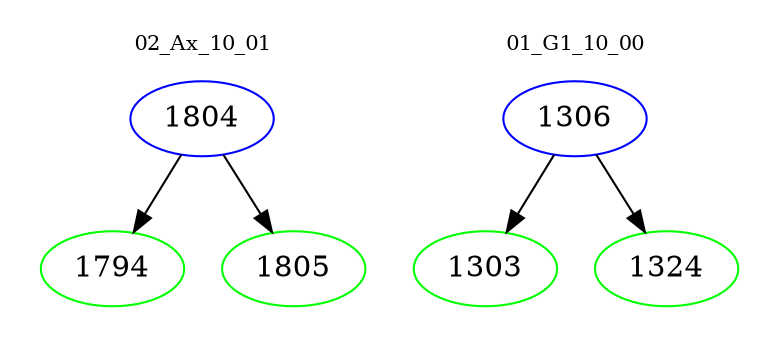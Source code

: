 digraph{
subgraph cluster_0 {
color = white
label = "02_Ax_10_01";
fontsize=10;
T0_1804 [label="1804", color="blue"]
T0_1804 -> T0_1794 [color="black"]
T0_1794 [label="1794", color="green"]
T0_1804 -> T0_1805 [color="black"]
T0_1805 [label="1805", color="green"]
}
subgraph cluster_1 {
color = white
label = "01_G1_10_00";
fontsize=10;
T1_1306 [label="1306", color="blue"]
T1_1306 -> T1_1303 [color="black"]
T1_1303 [label="1303", color="green"]
T1_1306 -> T1_1324 [color="black"]
T1_1324 [label="1324", color="green"]
}
}
